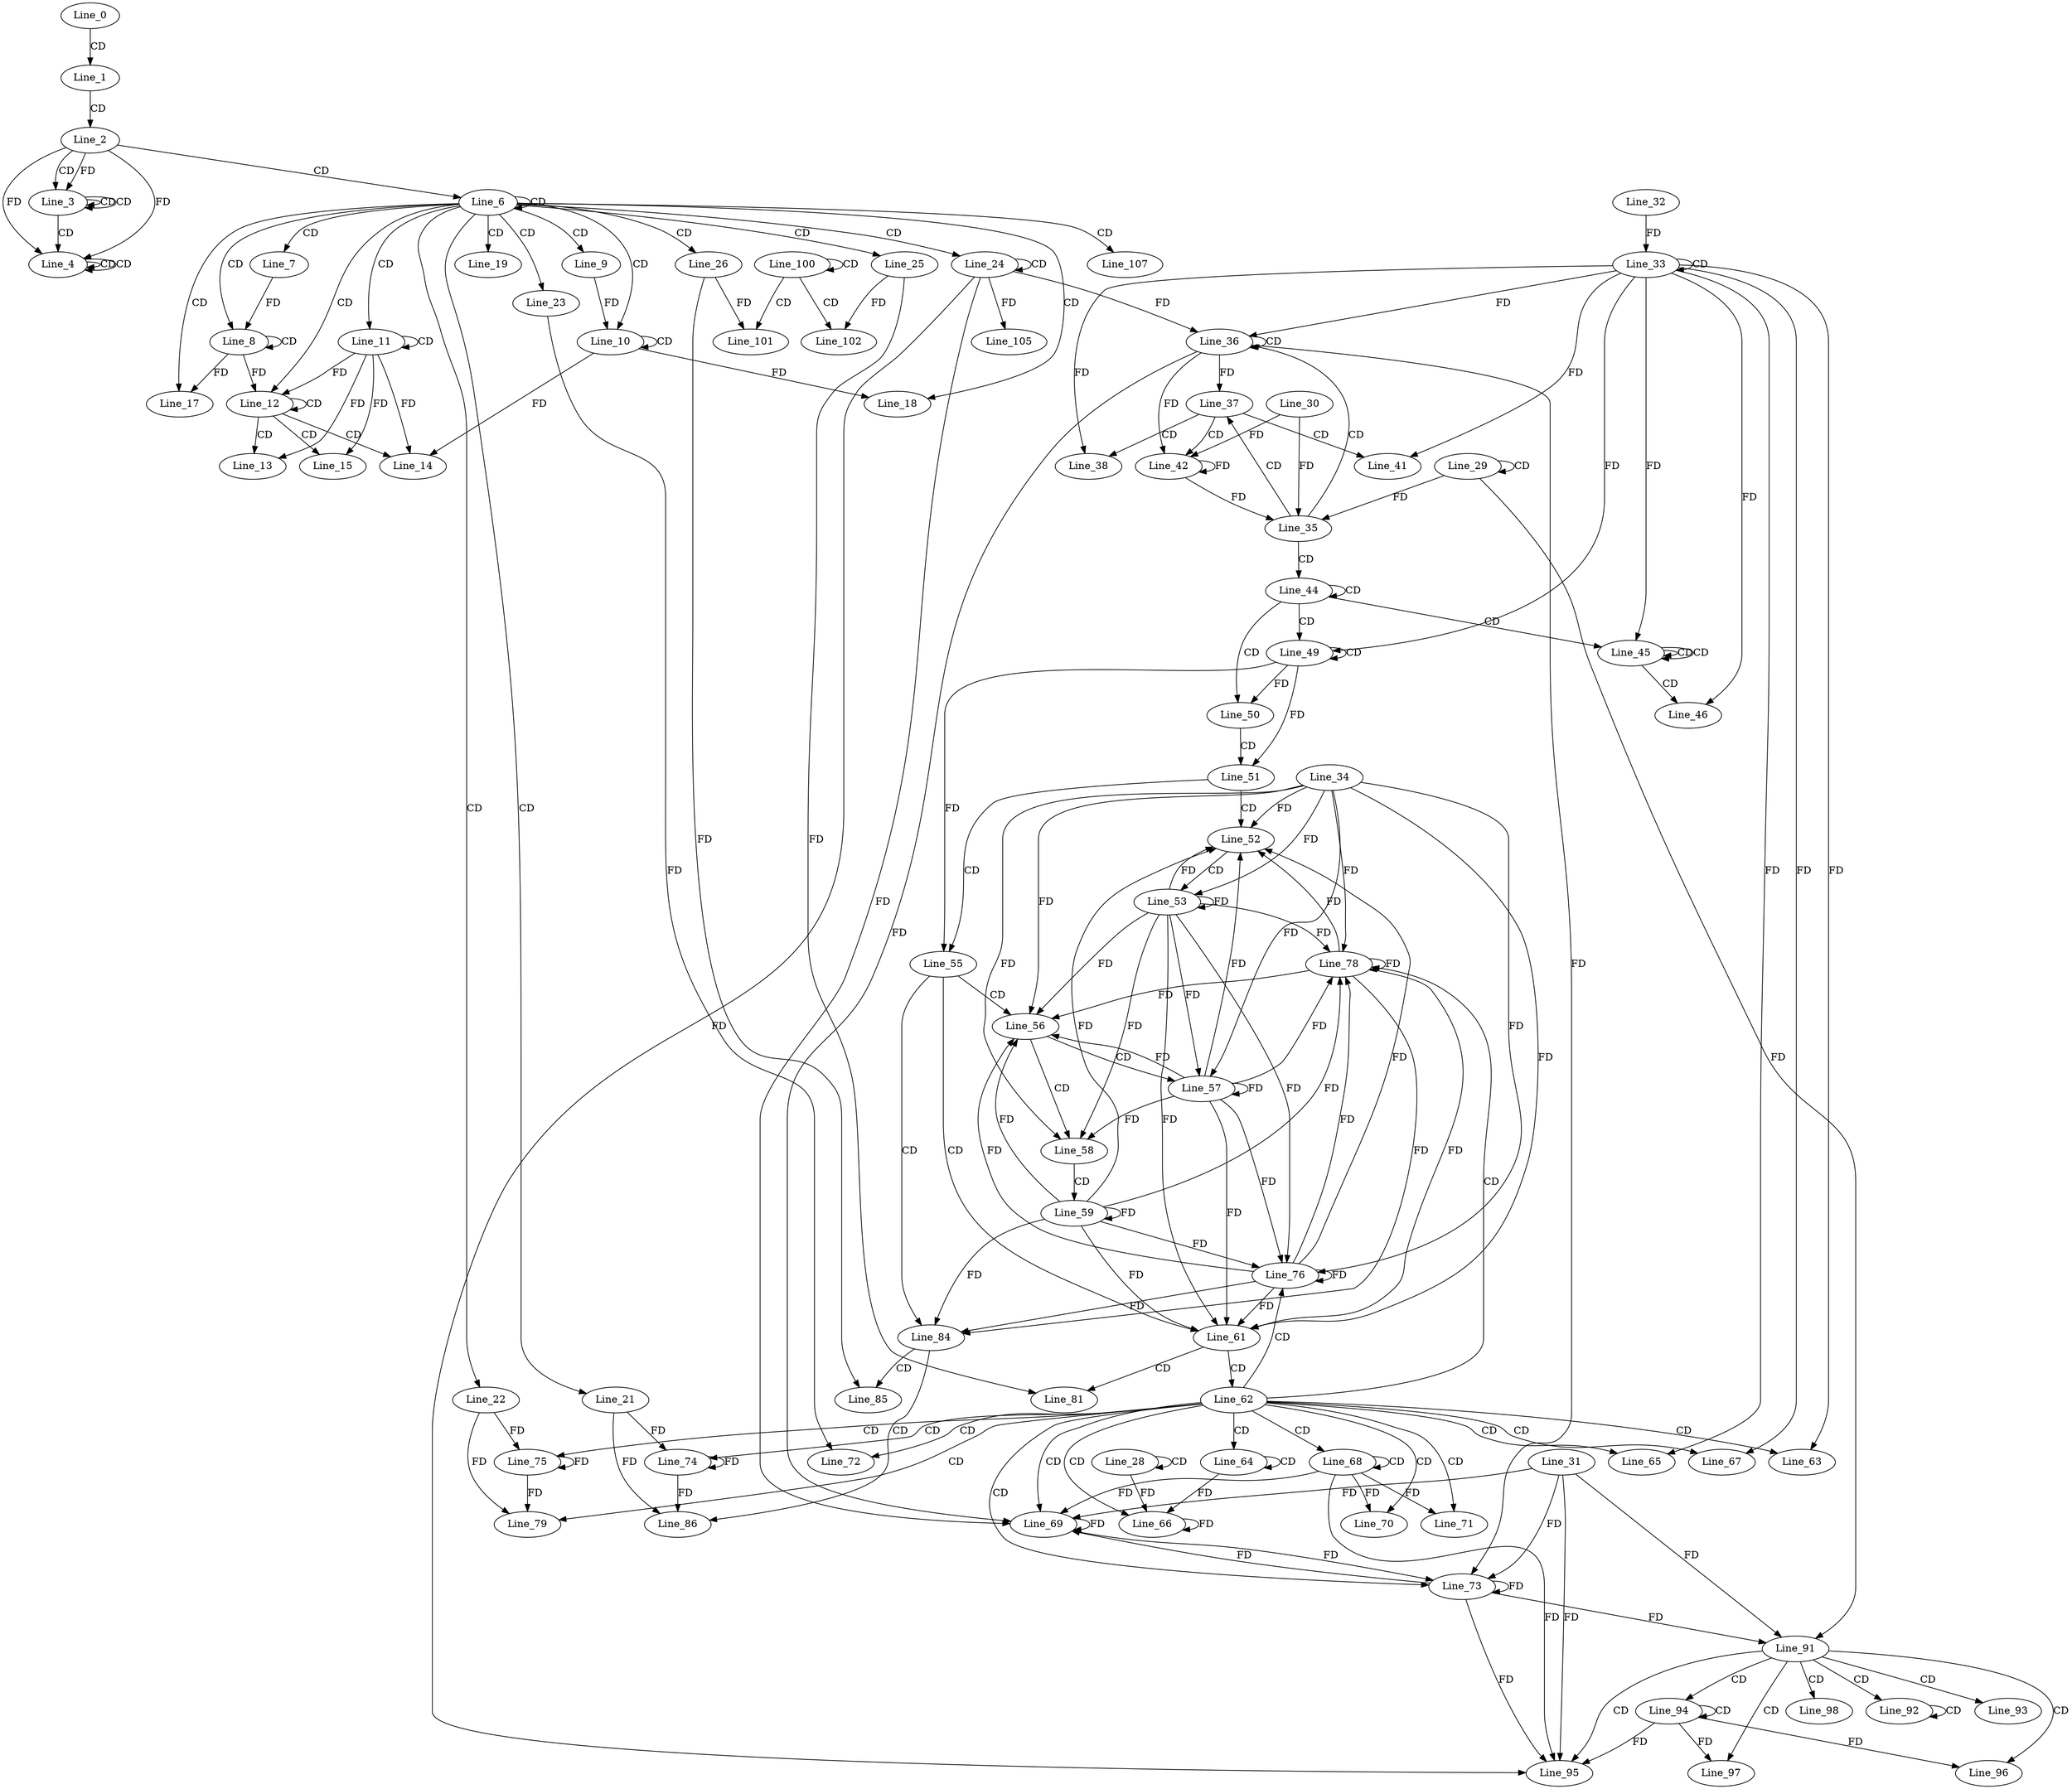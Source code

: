 digraph G {
  Line_0;
  Line_1;
  Line_2;
  Line_3;
  Line_3;
  Line_3;
  Line_4;
  Line_4;
  Line_4;
  Line_4;
  Line_6;
  Line_6;
  Line_6;
  Line_7;
  Line_8;
  Line_8;
  Line_9;
  Line_10;
  Line_10;
  Line_11;
  Line_11;
  Line_12;
  Line_12;
  Line_13;
  Line_14;
  Line_15;
  Line_17;
  Line_18;
  Line_19;
  Line_21;
  Line_22;
  Line_23;
  Line_24;
  Line_24;
  Line_25;
  Line_26;
  Line_28;
  Line_28;
  Line_29;
  Line_29;
  Line_33;
  Line_33;
  Line_32;
  Line_30;
  Line_35;
  Line_36;
  Line_36;
  Line_37;
  Line_38;
  Line_41;
  Line_42;
  Line_44;
  Line_45;
  Line_45;
  Line_45;
  Line_46;
  Line_49;
  Line_49;
  Line_50;
  Line_51;
  Line_52;
  Line_34;
  Line_53;
  Line_55;
  Line_56;
  Line_57;
  Line_58;
  Line_59;
  Line_61;
  Line_62;
  Line_63;
  Line_63;
  Line_64;
  Line_64;
  Line_65;
  Line_65;
  Line_66;
  Line_67;
  Line_67;
  Line_68;
  Line_68;
  Line_69;
  Line_69;
  Line_31;
  Line_70;
  Line_71;
  Line_72;
  Line_73;
  Line_74;
  Line_75;
  Line_76;
  Line_78;
  Line_79;
  Line_81;
  Line_84;
  Line_85;
  Line_86;
  Line_91;
  Line_92;
  Line_92;
  Line_93;
  Line_94;
  Line_94;
  Line_95;
  Line_96;
  Line_97;
  Line_98;
  Line_100;
  Line_100;
  Line_101;
  Line_102;
  Line_105;
  Line_107;
  Line_0 -> Line_1 [ label="CD" ];
  Line_1 -> Line_2 [ label="CD" ];
  Line_2 -> Line_3 [ label="CD" ];
  Line_3 -> Line_3 [ label="CD" ];
  Line_3 -> Line_3 [ label="CD" ];
  Line_2 -> Line_3 [ label="FD" ];
  Line_3 -> Line_4 [ label="CD" ];
  Line_4 -> Line_4 [ label="CD" ];
  Line_4 -> Line_4 [ label="CD" ];
  Line_2 -> Line_4 [ label="FD" ];
  Line_2 -> Line_4 [ label="FD" ];
  Line_2 -> Line_6 [ label="CD" ];
  Line_6 -> Line_6 [ label="CD" ];
  Line_6 -> Line_7 [ label="CD" ];
  Line_6 -> Line_8 [ label="CD" ];
  Line_8 -> Line_8 [ label="CD" ];
  Line_7 -> Line_8 [ label="FD" ];
  Line_6 -> Line_9 [ label="CD" ];
  Line_6 -> Line_10 [ label="CD" ];
  Line_10 -> Line_10 [ label="CD" ];
  Line_9 -> Line_10 [ label="FD" ];
  Line_6 -> Line_11 [ label="CD" ];
  Line_11 -> Line_11 [ label="CD" ];
  Line_6 -> Line_12 [ label="CD" ];
  Line_12 -> Line_12 [ label="CD" ];
  Line_8 -> Line_12 [ label="FD" ];
  Line_11 -> Line_12 [ label="FD" ];
  Line_12 -> Line_13 [ label="CD" ];
  Line_11 -> Line_13 [ label="FD" ];
  Line_12 -> Line_14 [ label="CD" ];
  Line_10 -> Line_14 [ label="FD" ];
  Line_11 -> Line_14 [ label="FD" ];
  Line_12 -> Line_15 [ label="CD" ];
  Line_11 -> Line_15 [ label="FD" ];
  Line_6 -> Line_17 [ label="CD" ];
  Line_8 -> Line_17 [ label="FD" ];
  Line_6 -> Line_18 [ label="CD" ];
  Line_10 -> Line_18 [ label="FD" ];
  Line_6 -> Line_19 [ label="CD" ];
  Line_6 -> Line_21 [ label="CD" ];
  Line_6 -> Line_22 [ label="CD" ];
  Line_6 -> Line_23 [ label="CD" ];
  Line_6 -> Line_24 [ label="CD" ];
  Line_24 -> Line_24 [ label="CD" ];
  Line_6 -> Line_25 [ label="CD" ];
  Line_6 -> Line_26 [ label="CD" ];
  Line_28 -> Line_28 [ label="CD" ];
  Line_29 -> Line_29 [ label="CD" ];
  Line_33 -> Line_33 [ label="CD" ];
  Line_32 -> Line_33 [ label="FD" ];
  Line_30 -> Line_35 [ label="FD" ];
  Line_29 -> Line_35 [ label="FD" ];
  Line_35 -> Line_36 [ label="CD" ];
  Line_36 -> Line_36 [ label="CD" ];
  Line_24 -> Line_36 [ label="FD" ];
  Line_33 -> Line_36 [ label="FD" ];
  Line_35 -> Line_37 [ label="CD" ];
  Line_36 -> Line_37 [ label="FD" ];
  Line_37 -> Line_38 [ label="CD" ];
  Line_33 -> Line_38 [ label="FD" ];
  Line_37 -> Line_41 [ label="CD" ];
  Line_33 -> Line_41 [ label="FD" ];
  Line_37 -> Line_42 [ label="CD" ];
  Line_42 -> Line_42 [ label="FD" ];
  Line_30 -> Line_42 [ label="FD" ];
  Line_36 -> Line_42 [ label="FD" ];
  Line_35 -> Line_44 [ label="CD" ];
  Line_44 -> Line_44 [ label="CD" ];
  Line_44 -> Line_45 [ label="CD" ];
  Line_45 -> Line_45 [ label="CD" ];
  Line_45 -> Line_45 [ label="CD" ];
  Line_33 -> Line_45 [ label="FD" ];
  Line_45 -> Line_46 [ label="CD" ];
  Line_33 -> Line_46 [ label="FD" ];
  Line_44 -> Line_49 [ label="CD" ];
  Line_49 -> Line_49 [ label="CD" ];
  Line_33 -> Line_49 [ label="FD" ];
  Line_44 -> Line_50 [ label="CD" ];
  Line_49 -> Line_50 [ label="FD" ];
  Line_50 -> Line_51 [ label="CD" ];
  Line_49 -> Line_51 [ label="FD" ];
  Line_51 -> Line_52 [ label="CD" ];
  Line_34 -> Line_52 [ label="FD" ];
  Line_52 -> Line_53 [ label="CD" ];
  Line_53 -> Line_53 [ label="FD" ];
  Line_34 -> Line_53 [ label="FD" ];
  Line_51 -> Line_55 [ label="CD" ];
  Line_49 -> Line_55 [ label="FD" ];
  Line_55 -> Line_56 [ label="CD" ];
  Line_53 -> Line_56 [ label="FD" ];
  Line_34 -> Line_56 [ label="FD" ];
  Line_56 -> Line_57 [ label="CD" ];
  Line_53 -> Line_57 [ label="FD" ];
  Line_57 -> Line_57 [ label="FD" ];
  Line_34 -> Line_57 [ label="FD" ];
  Line_56 -> Line_58 [ label="CD" ];
  Line_53 -> Line_58 [ label="FD" ];
  Line_57 -> Line_58 [ label="FD" ];
  Line_34 -> Line_58 [ label="FD" ];
  Line_58 -> Line_59 [ label="CD" ];
  Line_59 -> Line_59 [ label="FD" ];
  Line_55 -> Line_61 [ label="CD" ];
  Line_53 -> Line_61 [ label="FD" ];
  Line_57 -> Line_61 [ label="FD" ];
  Line_59 -> Line_61 [ label="FD" ];
  Line_34 -> Line_61 [ label="FD" ];
  Line_61 -> Line_62 [ label="CD" ];
  Line_62 -> Line_63 [ label="CD" ];
  Line_33 -> Line_63 [ label="FD" ];
  Line_62 -> Line_64 [ label="CD" ];
  Line_64 -> Line_64 [ label="CD" ];
  Line_62 -> Line_65 [ label="CD" ];
  Line_33 -> Line_65 [ label="FD" ];
  Line_62 -> Line_66 [ label="CD" ];
  Line_66 -> Line_66 [ label="FD" ];
  Line_28 -> Line_66 [ label="FD" ];
  Line_64 -> Line_66 [ label="FD" ];
  Line_62 -> Line_67 [ label="CD" ];
  Line_33 -> Line_67 [ label="FD" ];
  Line_62 -> Line_68 [ label="CD" ];
  Line_68 -> Line_68 [ label="CD" ];
  Line_62 -> Line_69 [ label="CD" ];
  Line_69 -> Line_69 [ label="FD" ];
  Line_36 -> Line_69 [ label="FD" ];
  Line_24 -> Line_69 [ label="FD" ];
  Line_31 -> Line_69 [ label="FD" ];
  Line_68 -> Line_69 [ label="FD" ];
  Line_62 -> Line_70 [ label="CD" ];
  Line_68 -> Line_70 [ label="FD" ];
  Line_62 -> Line_71 [ label="CD" ];
  Line_68 -> Line_71 [ label="FD" ];
  Line_62 -> Line_72 [ label="CD" ];
  Line_23 -> Line_72 [ label="FD" ];
  Line_62 -> Line_73 [ label="CD" ];
  Line_73 -> Line_73 [ label="FD" ];
  Line_31 -> Line_73 [ label="FD" ];
  Line_69 -> Line_73 [ label="FD" ];
  Line_36 -> Line_73 [ label="FD" ];
  Line_62 -> Line_74 [ label="CD" ];
  Line_74 -> Line_74 [ label="FD" ];
  Line_21 -> Line_74 [ label="FD" ];
  Line_62 -> Line_75 [ label="CD" ];
  Line_75 -> Line_75 [ label="FD" ];
  Line_22 -> Line_75 [ label="FD" ];
  Line_62 -> Line_76 [ label="CD" ];
  Line_53 -> Line_76 [ label="FD" ];
  Line_57 -> Line_76 [ label="FD" ];
  Line_59 -> Line_76 [ label="FD" ];
  Line_76 -> Line_76 [ label="FD" ];
  Line_34 -> Line_76 [ label="FD" ];
  Line_62 -> Line_78 [ label="CD" ];
  Line_53 -> Line_78 [ label="FD" ];
  Line_57 -> Line_78 [ label="FD" ];
  Line_59 -> Line_78 [ label="FD" ];
  Line_76 -> Line_78 [ label="FD" ];
  Line_78 -> Line_78 [ label="FD" ];
  Line_34 -> Line_78 [ label="FD" ];
  Line_62 -> Line_79 [ label="CD" ];
  Line_75 -> Line_79 [ label="FD" ];
  Line_22 -> Line_79 [ label="FD" ];
  Line_61 -> Line_81 [ label="CD" ];
  Line_25 -> Line_81 [ label="FD" ];
  Line_55 -> Line_84 [ label="CD" ];
  Line_59 -> Line_84 [ label="FD" ];
  Line_76 -> Line_84 [ label="FD" ];
  Line_78 -> Line_84 [ label="FD" ];
  Line_84 -> Line_85 [ label="CD" ];
  Line_26 -> Line_85 [ label="FD" ];
  Line_84 -> Line_86 [ label="CD" ];
  Line_74 -> Line_86 [ label="FD" ];
  Line_21 -> Line_86 [ label="FD" ];
  Line_73 -> Line_91 [ label="FD" ];
  Line_31 -> Line_91 [ label="FD" ];
  Line_29 -> Line_91 [ label="FD" ];
  Line_91 -> Line_92 [ label="CD" ];
  Line_92 -> Line_92 [ label="CD" ];
  Line_91 -> Line_93 [ label="CD" ];
  Line_91 -> Line_94 [ label="CD" ];
  Line_94 -> Line_94 [ label="CD" ];
  Line_91 -> Line_95 [ label="CD" ];
  Line_24 -> Line_95 [ label="FD" ];
  Line_73 -> Line_95 [ label="FD" ];
  Line_31 -> Line_95 [ label="FD" ];
  Line_68 -> Line_95 [ label="FD" ];
  Line_94 -> Line_95 [ label="FD" ];
  Line_91 -> Line_96 [ label="CD" ];
  Line_94 -> Line_96 [ label="FD" ];
  Line_91 -> Line_97 [ label="CD" ];
  Line_94 -> Line_97 [ label="FD" ];
  Line_91 -> Line_98 [ label="CD" ];
  Line_100 -> Line_100 [ label="CD" ];
  Line_100 -> Line_101 [ label="CD" ];
  Line_26 -> Line_101 [ label="FD" ];
  Line_100 -> Line_102 [ label="CD" ];
  Line_25 -> Line_102 [ label="FD" ];
  Line_24 -> Line_105 [ label="FD" ];
  Line_6 -> Line_107 [ label="CD" ];
  Line_42 -> Line_35 [ label="FD" ];
  Line_53 -> Line_52 [ label="FD" ];
  Line_57 -> Line_52 [ label="FD" ];
  Line_59 -> Line_52 [ label="FD" ];
  Line_76 -> Line_52 [ label="FD" ];
  Line_78 -> Line_52 [ label="FD" ];
  Line_57 -> Line_56 [ label="FD" ];
  Line_59 -> Line_56 [ label="FD" ];
  Line_76 -> Line_56 [ label="FD" ];
  Line_78 -> Line_56 [ label="FD" ];
  Line_76 -> Line_61 [ label="FD" ];
  Line_78 -> Line_61 [ label="FD" ];
  Line_73 -> Line_69 [ label="FD" ];
}
